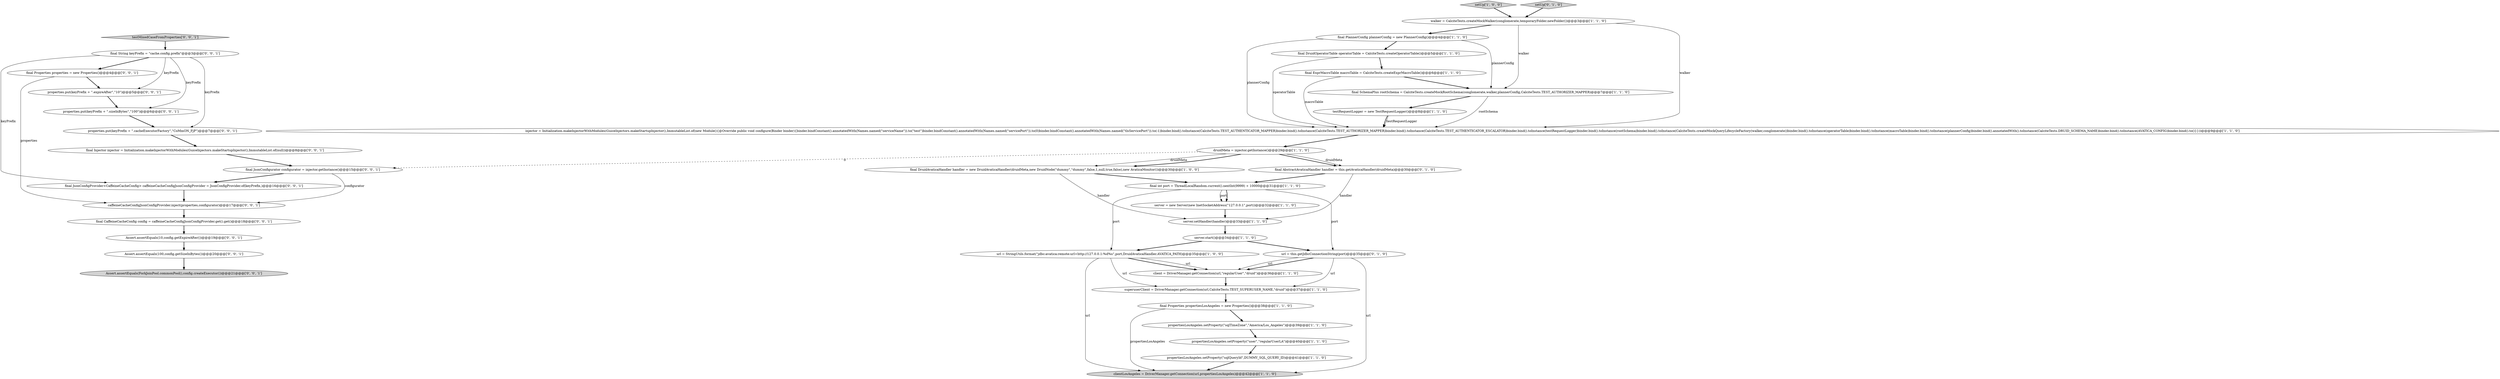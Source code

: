 digraph {
12 [style = filled, label = "server.setHandler(handler)@@@33@@@['1', '1', '0']", fillcolor = white, shape = ellipse image = "AAA0AAABBB1BBB"];
35 [style = filled, label = "final Properties properties = new Properties()@@@4@@@['0', '0', '1']", fillcolor = white, shape = ellipse image = "AAA0AAABBB3BBB"];
14 [style = filled, label = "walker = CalciteTests.createMockWalker(conglomerate,temporaryFolder.newFolder())@@@3@@@['1', '1', '0']", fillcolor = white, shape = ellipse image = "AAA0AAABBB1BBB"];
30 [style = filled, label = "properties.put(keyPrefix + \".cacheExecutorFactory\",\"CoMmON_FjP\")@@@7@@@['0', '0', '1']", fillcolor = white, shape = ellipse image = "AAA0AAABBB3BBB"];
5 [style = filled, label = "url = StringUtils.format(\"jdbc:avatica:remote:url=http://127.0.0.1:%d%s\",port,DruidAvaticaHandler.AVATICA_PATH)@@@35@@@['1', '0', '0']", fillcolor = white, shape = ellipse image = "AAA0AAABBB1BBB"];
29 [style = filled, label = "Assert.assertEquals(100,config.getSizeInBytes())@@@20@@@['0', '0', '1']", fillcolor = white, shape = ellipse image = "AAA0AAABBB3BBB"];
31 [style = filled, label = "final JsonConfigProvider<CaffeineCacheConfig> caffeineCacheConfigJsonConfigProvider = JsonConfigProvider.of(keyPrefix,)@@@16@@@['0', '0', '1']", fillcolor = white, shape = ellipse image = "AAA0AAABBB3BBB"];
18 [style = filled, label = "final DruidOperatorTable operatorTable = CalciteTests.createOperatorTable()@@@5@@@['1', '1', '0']", fillcolor = white, shape = ellipse image = "AAA0AAABBB1BBB"];
21 [style = filled, label = "server = new Server(new InetSocketAddress(\"127.0.0.1\",port))@@@32@@@['1', '1', '0']", fillcolor = white, shape = ellipse image = "AAA0AAABBB1BBB"];
4 [style = filled, label = "druidMeta = injector.getInstance()@@@29@@@['1', '1', '0']", fillcolor = white, shape = ellipse image = "AAA0AAABBB1BBB"];
24 [style = filled, label = "url = this.getJdbcConnectionString(port)@@@35@@@['0', '1', '0']", fillcolor = white, shape = ellipse image = "AAA0AAABBB2BBB"];
3 [style = filled, label = "final DruidAvaticaHandler handler = new DruidAvaticaHandler(druidMeta,new DruidNode(\"dummy\",\"dummy\",false,1,null,true,false),new AvaticaMonitor())@@@30@@@['1', '0', '0']", fillcolor = white, shape = ellipse image = "AAA0AAABBB1BBB"];
7 [style = filled, label = "setUp['1', '0', '0']", fillcolor = lightgray, shape = diamond image = "AAA0AAABBB1BBB"];
17 [style = filled, label = "testRequestLogger = new TestRequestLogger()@@@8@@@['1', '1', '0']", fillcolor = white, shape = ellipse image = "AAA0AAABBB1BBB"];
32 [style = filled, label = "properties.put(keyPrefix + \".expireAfter\",\"10\")@@@5@@@['0', '0', '1']", fillcolor = white, shape = ellipse image = "AAA0AAABBB3BBB"];
26 [style = filled, label = "final Injector injector = Initialization.makeInjectorWithModules(GuiceInjectors.makeStartupInjector(),ImmutableList.of(null))@@@8@@@['0', '0', '1']", fillcolor = white, shape = ellipse image = "AAA0AAABBB3BBB"];
2 [style = filled, label = "final SchemaPlus rootSchema = CalciteTests.createMockRootSchema(conglomerate,walker,plannerConfig,CalciteTests.TEST_AUTHORIZER_MAPPER)@@@7@@@['1', '1', '0']", fillcolor = white, shape = ellipse image = "AAA0AAABBB1BBB"];
38 [style = filled, label = "testMixedCaseFromProperties['0', '0', '1']", fillcolor = lightgray, shape = diamond image = "AAA0AAABBB3BBB"];
8 [style = filled, label = "superuserClient = DriverManager.getConnection(url,CalciteTests.TEST_SUPERUSER_NAME,\"druid\")@@@37@@@['1', '1', '0']", fillcolor = white, shape = ellipse image = "AAA0AAABBB1BBB"];
20 [style = filled, label = "injector = Initialization.makeInjectorWithModules(GuiceInjectors.makeStartupInjector(),ImmutableList.of(new Module(){@Override public void configure(Binder binder){binder.bindConstant().annotatedWith(Names.named(\"serviceName\")).to(\"test\")binder.bindConstant().annotatedWith(Names.named(\"servicePort\")).to(0)binder.bindConstant().annotatedWith(Names.named(\"tlsServicePort\")).to(-1)binder.bind().toInstance(CalciteTests.TEST_AUTHENTICATOR_MAPPER)binder.bind().toInstance(CalciteTests.TEST_AUTHORIZER_MAPPER)binder.bind().toInstance(CalciteTests.TEST_AUTHENTICATOR_ESCALATOR)binder.bind().toInstance(testRequestLogger)binder.bind().toInstance(rootSchema)binder.bind().toInstance(CalciteTests.createMockQueryLifecycleFactory(walker,conglomerate))binder.bind().toInstance(operatorTable)binder.bind().toInstance(macroTable)binder.bind().toInstance(plannerConfig)binder.bind().annotatedWith().toInstance(CalciteTests.DRUID_SCHEMA_NAME)binder.bind().toInstance(AVATICA_CONFIG)binder.bind().to()}}))@@@9@@@['1', '1', '0']", fillcolor = white, shape = ellipse image = "AAA0AAABBB1BBB"];
36 [style = filled, label = "properties.put(keyPrefix + \".sizeInBytes\",\"100\")@@@6@@@['0', '0', '1']", fillcolor = white, shape = ellipse image = "AAA0AAABBB3BBB"];
10 [style = filled, label = "client = DriverManager.getConnection(url,\"regularUser\",\"druid\")@@@36@@@['1', '1', '0']", fillcolor = white, shape = ellipse image = "AAA0AAABBB1BBB"];
0 [style = filled, label = "propertiesLosAngeles.setProperty(\"sqlQueryId\",DUMMY_SQL_QUERY_ID)@@@41@@@['1', '1', '0']", fillcolor = white, shape = ellipse image = "AAA0AAABBB1BBB"];
34 [style = filled, label = "Assert.assertEquals(ForkJoinPool.commonPool(),config.createExecutor())@@@21@@@['0', '0', '1']", fillcolor = lightgray, shape = ellipse image = "AAA0AAABBB3BBB"];
11 [style = filled, label = "final PlannerConfig plannerConfig = new PlannerConfig()@@@4@@@['1', '1', '0']", fillcolor = white, shape = ellipse image = "AAA0AAABBB1BBB"];
15 [style = filled, label = "clientLosAngeles = DriverManager.getConnection(url,propertiesLosAngeles)@@@42@@@['1', '1', '0']", fillcolor = lightgray, shape = ellipse image = "AAA0AAABBB1BBB"];
27 [style = filled, label = "final CaffeineCacheConfig config = caffeineCacheConfigJsonConfigProvider.get().get()@@@18@@@['0', '0', '1']", fillcolor = white, shape = ellipse image = "AAA0AAABBB3BBB"];
1 [style = filled, label = "server.start()@@@34@@@['1', '1', '0']", fillcolor = white, shape = ellipse image = "AAA0AAABBB1BBB"];
28 [style = filled, label = "caffeineCacheConfigJsonConfigProvider.inject(properties,configurator)@@@17@@@['0', '0', '1']", fillcolor = white, shape = ellipse image = "AAA0AAABBB3BBB"];
23 [style = filled, label = "setUp['0', '1', '0']", fillcolor = lightgray, shape = diamond image = "AAA0AAABBB2BBB"];
25 [style = filled, label = "Assert.assertEquals(10,config.getExpireAfter())@@@19@@@['0', '0', '1']", fillcolor = white, shape = ellipse image = "AAA0AAABBB3BBB"];
6 [style = filled, label = "propertiesLosAngeles.setProperty(\"user\",\"regularUserLA\")@@@40@@@['1', '1', '0']", fillcolor = white, shape = ellipse image = "AAA0AAABBB1BBB"];
13 [style = filled, label = "final Properties propertiesLosAngeles = new Properties()@@@38@@@['1', '1', '0']", fillcolor = white, shape = ellipse image = "AAA0AAABBB1BBB"];
9 [style = filled, label = "propertiesLosAngeles.setProperty(\"sqlTimeZone\",\"America/Los_Angeles\")@@@39@@@['1', '1', '0']", fillcolor = white, shape = ellipse image = "AAA0AAABBB1BBB"];
16 [style = filled, label = "final int port = ThreadLocalRandom.current().nextInt(9999) + 10000@@@31@@@['1', '1', '0']", fillcolor = white, shape = ellipse image = "AAA0AAABBB1BBB"];
33 [style = filled, label = "final JsonConfigurator configurator = injector.getInstance()@@@15@@@['0', '0', '1']", fillcolor = white, shape = ellipse image = "AAA0AAABBB3BBB"];
19 [style = filled, label = "final ExprMacroTable macroTable = CalciteTests.createExprMacroTable()@@@6@@@['1', '1', '0']", fillcolor = white, shape = ellipse image = "AAA0AAABBB1BBB"];
37 [style = filled, label = "final String keyPrefix = \"cache.config.prefix\"@@@3@@@['0', '0', '1']", fillcolor = white, shape = ellipse image = "AAA0AAABBB3BBB"];
22 [style = filled, label = "final AbstractAvaticaHandler handler = this.getAvaticaHandler(druidMeta)@@@30@@@['0', '1', '0']", fillcolor = white, shape = ellipse image = "AAA0AAABBB2BBB"];
14->20 [style = solid, label="walker"];
30->26 [style = bold, label=""];
25->29 [style = bold, label=""];
5->10 [style = solid, label="url"];
11->20 [style = solid, label="plannerConfig"];
33->31 [style = bold, label=""];
27->25 [style = bold, label=""];
37->36 [style = solid, label="keyPrefix"];
19->20 [style = solid, label="macroTable"];
16->21 [style = solid, label="port"];
24->15 [style = solid, label="url"];
13->15 [style = solid, label="propertiesLosAngeles"];
36->30 [style = bold, label=""];
14->2 [style = solid, label="walker"];
37->30 [style = solid, label="keyPrefix"];
37->35 [style = bold, label=""];
20->4 [style = bold, label=""];
6->0 [style = bold, label=""];
22->12 [style = solid, label="handler"];
22->16 [style = bold, label=""];
38->37 [style = bold, label=""];
10->8 [style = bold, label=""];
12->1 [style = bold, label=""];
16->24 [style = solid, label="port"];
26->33 [style = bold, label=""];
11->18 [style = bold, label=""];
4->22 [style = bold, label=""];
11->2 [style = solid, label="plannerConfig"];
17->20 [style = bold, label=""];
14->11 [style = bold, label=""];
5->10 [style = bold, label=""];
1->24 [style = bold, label=""];
24->10 [style = bold, label=""];
21->12 [style = bold, label=""];
2->17 [style = bold, label=""];
35->32 [style = bold, label=""];
17->20 [style = solid, label="testRequestLogger"];
7->14 [style = bold, label=""];
9->6 [style = bold, label=""];
32->36 [style = bold, label=""];
28->27 [style = bold, label=""];
5->8 [style = solid, label="url"];
35->28 [style = solid, label="properties"];
29->34 [style = bold, label=""];
33->28 [style = solid, label="configurator"];
16->21 [style = bold, label=""];
0->15 [style = bold, label=""];
18->19 [style = bold, label=""];
37->31 [style = solid, label="keyPrefix"];
4->3 [style = solid, label="druidMeta"];
3->12 [style = solid, label="handler"];
8->13 [style = bold, label=""];
4->33 [style = dashed, label="0"];
23->14 [style = bold, label=""];
18->20 [style = solid, label="operatorTable"];
19->2 [style = bold, label=""];
3->16 [style = bold, label=""];
13->9 [style = bold, label=""];
24->8 [style = solid, label="url"];
2->20 [style = solid, label="rootSchema"];
31->28 [style = bold, label=""];
4->22 [style = solid, label="druidMeta"];
5->15 [style = solid, label="url"];
4->3 [style = bold, label=""];
24->10 [style = solid, label="url"];
16->5 [style = solid, label="port"];
1->5 [style = bold, label=""];
37->32 [style = solid, label="keyPrefix"];
}
